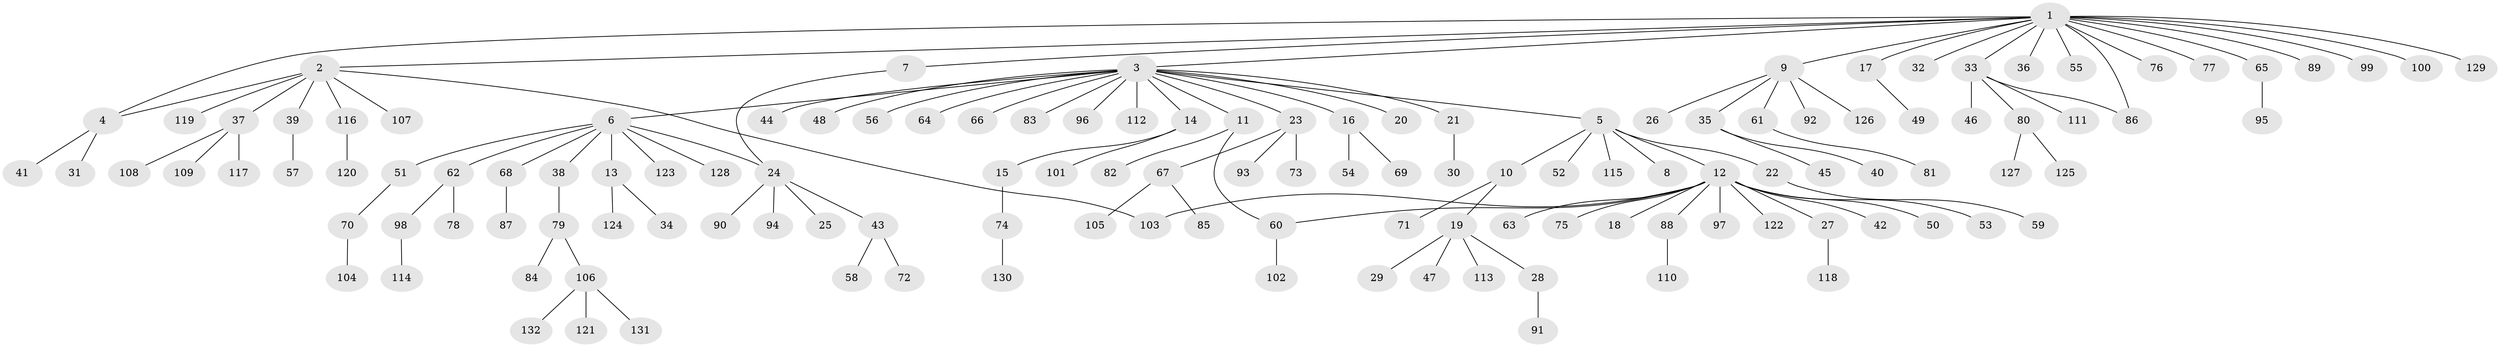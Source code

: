 // Generated by graph-tools (version 1.1) at 2025/14/03/09/25 04:14:19]
// undirected, 132 vertices, 136 edges
graph export_dot {
graph [start="1"]
  node [color=gray90,style=filled];
  1;
  2;
  3;
  4;
  5;
  6;
  7;
  8;
  9;
  10;
  11;
  12;
  13;
  14;
  15;
  16;
  17;
  18;
  19;
  20;
  21;
  22;
  23;
  24;
  25;
  26;
  27;
  28;
  29;
  30;
  31;
  32;
  33;
  34;
  35;
  36;
  37;
  38;
  39;
  40;
  41;
  42;
  43;
  44;
  45;
  46;
  47;
  48;
  49;
  50;
  51;
  52;
  53;
  54;
  55;
  56;
  57;
  58;
  59;
  60;
  61;
  62;
  63;
  64;
  65;
  66;
  67;
  68;
  69;
  70;
  71;
  72;
  73;
  74;
  75;
  76;
  77;
  78;
  79;
  80;
  81;
  82;
  83;
  84;
  85;
  86;
  87;
  88;
  89;
  90;
  91;
  92;
  93;
  94;
  95;
  96;
  97;
  98;
  99;
  100;
  101;
  102;
  103;
  104;
  105;
  106;
  107;
  108;
  109;
  110;
  111;
  112;
  113;
  114;
  115;
  116;
  117;
  118;
  119;
  120;
  121;
  122;
  123;
  124;
  125;
  126;
  127;
  128;
  129;
  130;
  131;
  132;
  1 -- 2;
  1 -- 3;
  1 -- 4;
  1 -- 7;
  1 -- 9;
  1 -- 17;
  1 -- 32;
  1 -- 33;
  1 -- 36;
  1 -- 55;
  1 -- 65;
  1 -- 76;
  1 -- 77;
  1 -- 86;
  1 -- 89;
  1 -- 99;
  1 -- 100;
  1 -- 129;
  2 -- 4;
  2 -- 37;
  2 -- 39;
  2 -- 103;
  2 -- 107;
  2 -- 116;
  2 -- 119;
  3 -- 5;
  3 -- 6;
  3 -- 11;
  3 -- 14;
  3 -- 16;
  3 -- 20;
  3 -- 21;
  3 -- 23;
  3 -- 44;
  3 -- 48;
  3 -- 56;
  3 -- 64;
  3 -- 66;
  3 -- 83;
  3 -- 96;
  3 -- 112;
  4 -- 31;
  4 -- 41;
  5 -- 8;
  5 -- 10;
  5 -- 12;
  5 -- 22;
  5 -- 52;
  5 -- 115;
  6 -- 13;
  6 -- 24;
  6 -- 38;
  6 -- 51;
  6 -- 62;
  6 -- 68;
  6 -- 123;
  6 -- 128;
  7 -- 24;
  9 -- 26;
  9 -- 35;
  9 -- 61;
  9 -- 92;
  9 -- 126;
  10 -- 19;
  10 -- 71;
  11 -- 60;
  11 -- 82;
  12 -- 18;
  12 -- 27;
  12 -- 42;
  12 -- 50;
  12 -- 53;
  12 -- 60;
  12 -- 63;
  12 -- 75;
  12 -- 88;
  12 -- 97;
  12 -- 103;
  12 -- 122;
  13 -- 34;
  13 -- 124;
  14 -- 15;
  14 -- 101;
  15 -- 74;
  16 -- 54;
  16 -- 69;
  17 -- 49;
  19 -- 28;
  19 -- 29;
  19 -- 47;
  19 -- 113;
  21 -- 30;
  22 -- 59;
  23 -- 67;
  23 -- 73;
  23 -- 93;
  24 -- 25;
  24 -- 43;
  24 -- 90;
  24 -- 94;
  27 -- 118;
  28 -- 91;
  33 -- 46;
  33 -- 80;
  33 -- 86;
  33 -- 111;
  35 -- 40;
  35 -- 45;
  37 -- 108;
  37 -- 109;
  37 -- 117;
  38 -- 79;
  39 -- 57;
  43 -- 58;
  43 -- 72;
  51 -- 70;
  60 -- 102;
  61 -- 81;
  62 -- 78;
  62 -- 98;
  65 -- 95;
  67 -- 85;
  67 -- 105;
  68 -- 87;
  70 -- 104;
  74 -- 130;
  79 -- 84;
  79 -- 106;
  80 -- 125;
  80 -- 127;
  88 -- 110;
  98 -- 114;
  106 -- 121;
  106 -- 131;
  106 -- 132;
  116 -- 120;
}
